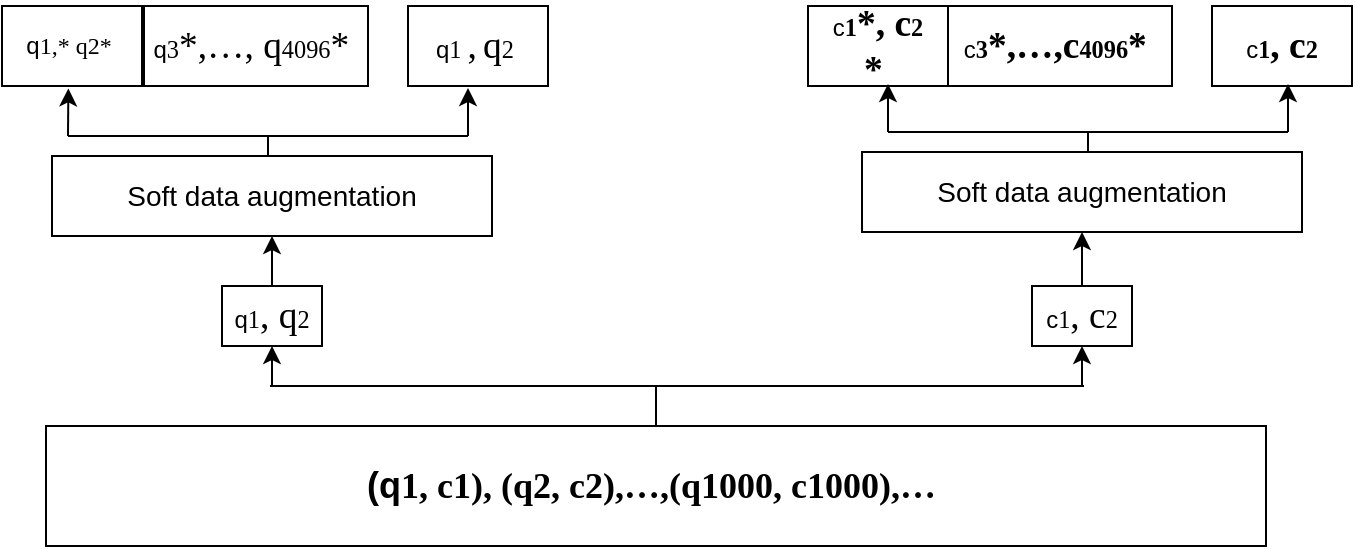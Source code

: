 <mxfile version="22.1.18" type="github">
  <diagram name="第 1 页" id="awsZ11LKHAH2snAvU0Er">
    <mxGraphModel dx="1436" dy="884" grid="1" gridSize="10" guides="1" tooltips="1" connect="1" arrows="1" fold="1" page="1" pageScale="1" pageWidth="827" pageHeight="1169" math="0" shadow="0">
      <root>
        <mxCell id="0" />
        <mxCell id="1" parent="0" />
        <mxCell id="aNl_W9AP3bxOsuSqv49G-1" value="&lt;div&gt;&lt;font style=&quot;font-size: 18px;&quot;&gt;&lt;b&gt;(q&lt;span style=&quot;font-family: Arial-BoldMT;&quot;&gt;1&lt;/span&gt;&lt;span style=&quot;font-family: Arial-BoldMT;&quot;&gt;, c&lt;/span&gt;&lt;span style=&quot;font-family: Arial-BoldMT;&quot;&gt;1&lt;/span&gt;&lt;span style=&quot;font-family: Arial-BoldMT;&quot;&gt;), (q&lt;/span&gt;&lt;span style=&quot;font-family: Arial-BoldMT;&quot;&gt;2&lt;/span&gt;&lt;span style=&quot;font-family: Arial-BoldMT;&quot;&gt;, c&lt;/span&gt;&lt;span style=&quot;font-family: Arial-BoldMT;&quot;&gt;2&lt;/span&gt;&lt;span style=&quot;font-family: Arial-BoldMT;&quot;&gt;),&lt;/span&gt;&lt;span style=&quot;font-family: 宋体;&quot;&gt;…&lt;/span&gt;&lt;span style=&quot;font-family: Arial-BoldMT;&quot;&gt;,(q&lt;/span&gt;&lt;span style=&quot;font-family: Arial-BoldMT;&quot;&gt;1000&lt;/span&gt;&lt;span style=&quot;font-family: Arial-BoldMT;&quot;&gt;, c&lt;/span&gt;&lt;span style=&quot;font-family: Arial-BoldMT;&quot;&gt;1000&lt;/span&gt;&lt;span style=&quot;font-family: Arial-BoldMT;&quot;&gt;),&lt;/span&gt;&lt;span style=&quot;font-family: 宋体;&quot;&gt;…&amp;nbsp;&lt;/span&gt;&lt;/b&gt;&lt;/font&gt;&lt;/div&gt;" style="rounded=0;whiteSpace=wrap;html=1;" vertex="1" parent="1">
          <mxGeometry x="109" y="1060" width="610" height="60" as="geometry" />
        </mxCell>
        <mxCell id="aNl_W9AP3bxOsuSqv49G-2" value="&lt;div&gt;&lt;font style=&quot;font-size: 14px;&quot;&gt;Soft data augmentation&lt;/font&gt;&lt;/div&gt;" style="rounded=0;whiteSpace=wrap;html=1;" vertex="1" parent="1">
          <mxGeometry x="112" y="925" width="220" height="40" as="geometry" />
        </mxCell>
        <mxCell id="aNl_W9AP3bxOsuSqv49G-4" value="&lt;div&gt;&lt;font style=&quot;font-size: 14px;&quot;&gt;Soft data augmentation&lt;/font&gt;&lt;/div&gt;" style="rounded=0;whiteSpace=wrap;html=1;" vertex="1" parent="1">
          <mxGeometry x="517" y="923" width="220" height="40" as="geometry" />
        </mxCell>
        <mxCell id="aNl_W9AP3bxOsuSqv49G-17" value="" style="edgeStyle=orthogonalEdgeStyle;rounded=0;orthogonalLoop=1;jettySize=auto;html=1;" edge="1" parent="1" source="aNl_W9AP3bxOsuSqv49G-5" target="aNl_W9AP3bxOsuSqv49G-2">
          <mxGeometry relative="1" as="geometry" />
        </mxCell>
        <mxCell id="aNl_W9AP3bxOsuSqv49G-5" value="&lt;div&gt;q&lt;span style=&quot;font-size: 9.12pt; font-family: Arial-BoldMT;&quot;&gt;1&lt;/span&gt;&lt;span style=&quot;font-size: 14.04pt; font-family: Arial-BoldMT;&quot;&gt;, q&lt;/span&gt;&lt;span style=&quot;font-size: 9.12pt; font-family: Arial-BoldMT;&quot;&gt;2&lt;/span&gt;&lt;/div&gt;" style="rounded=0;whiteSpace=wrap;html=1;" vertex="1" parent="1">
          <mxGeometry x="197" y="990" width="50" height="30" as="geometry" />
        </mxCell>
        <mxCell id="aNl_W9AP3bxOsuSqv49G-18" value="" style="edgeStyle=orthogonalEdgeStyle;rounded=0;orthogonalLoop=1;jettySize=auto;html=1;" edge="1" parent="1" source="aNl_W9AP3bxOsuSqv49G-6" target="aNl_W9AP3bxOsuSqv49G-4">
          <mxGeometry relative="1" as="geometry" />
        </mxCell>
        <mxCell id="aNl_W9AP3bxOsuSqv49G-6" value="&lt;div&gt;c&lt;span style=&quot;font-size: 9.12pt; font-family: Arial-BoldMT;&quot;&gt;1&lt;/span&gt;&lt;span style=&quot;font-size: 14.04pt; font-family: Arial-BoldMT;&quot;&gt;, c&lt;/span&gt;&lt;span style=&quot;font-size: 9.12pt; font-family: Arial-BoldMT;&quot;&gt;2&lt;/span&gt;&lt;/div&gt;" style="rounded=0;whiteSpace=wrap;html=1;" vertex="1" parent="1">
          <mxGeometry x="602" y="990" width="50" height="30" as="geometry" />
        </mxCell>
        <mxCell id="aNl_W9AP3bxOsuSqv49G-11" value="" style="endArrow=none;html=1;rounded=0;exitX=0.5;exitY=0;exitDx=0;exitDy=0;" edge="1" parent="1" source="aNl_W9AP3bxOsuSqv49G-1">
          <mxGeometry width="50" height="50" relative="1" as="geometry">
            <mxPoint x="390" y="860" as="sourcePoint" />
            <mxPoint x="414" y="1040" as="targetPoint" />
          </mxGeometry>
        </mxCell>
        <mxCell id="aNl_W9AP3bxOsuSqv49G-13" value="" style="endArrow=none;html=1;rounded=0;" edge="1" parent="1">
          <mxGeometry width="50" height="50" relative="1" as="geometry">
            <mxPoint x="221" y="1040" as="sourcePoint" />
            <mxPoint x="628" y="1040" as="targetPoint" />
          </mxGeometry>
        </mxCell>
        <mxCell id="aNl_W9AP3bxOsuSqv49G-15" value="" style="endArrow=classic;html=1;rounded=0;entryX=0.5;entryY=1;entryDx=0;entryDy=0;" edge="1" parent="1" target="aNl_W9AP3bxOsuSqv49G-5">
          <mxGeometry width="50" height="50" relative="1" as="geometry">
            <mxPoint x="222" y="1040" as="sourcePoint" />
            <mxPoint x="522" y="810" as="targetPoint" />
          </mxGeometry>
        </mxCell>
        <mxCell id="aNl_W9AP3bxOsuSqv49G-16" value="" style="endArrow=classic;html=1;rounded=0;entryX=0.5;entryY=1;entryDx=0;entryDy=0;" edge="1" parent="1" target="aNl_W9AP3bxOsuSqv49G-6">
          <mxGeometry width="50" height="50" relative="1" as="geometry">
            <mxPoint x="627" y="1040" as="sourcePoint" />
            <mxPoint x="517" y="980" as="targetPoint" />
          </mxGeometry>
        </mxCell>
        <mxCell id="aNl_W9AP3bxOsuSqv49G-19" value="&lt;div&gt;&lt;font style=&quot;font-size: 12px;&quot;&gt;q&lt;span style=&quot;font-family: Arial-BoldMT;&quot;&gt;1&lt;/span&gt;&lt;span style=&quot;font-family: Arial-BoldMT;&quot;&gt;,* q&lt;/span&gt;&lt;span style=&quot;font-family: Arial-BoldMT;&quot;&gt;2&lt;/span&gt;&lt;span style=&quot;font-family: Arial-BoldMT;&quot;&gt;*&amp;nbsp;&lt;/span&gt;&lt;/font&gt;&lt;/div&gt;" style="rounded=0;whiteSpace=wrap;html=1;" vertex="1" parent="1">
          <mxGeometry x="87" y="850" width="70" height="40" as="geometry" />
        </mxCell>
        <mxCell id="aNl_W9AP3bxOsuSqv49G-20" value="&lt;div&gt;q&lt;span style=&quot;font-size: 9.12pt; font-family: Arial-BoldMT;&quot;&gt;3&lt;/span&gt;&lt;span style=&quot;font-size: 14.04pt; font-family: Arial-BoldMT;&quot;&gt;*,&lt;/span&gt;&lt;span style=&quot;font-size: 14.04pt; font-family: 宋体;&quot;&gt;…&lt;/span&gt;&lt;span style=&quot;font-size: 14.04pt; font-family: Arial-BoldMT;&quot;&gt;, q&lt;/span&gt;&lt;span style=&quot;font-size: 9.12pt; font-family: Arial-BoldMT;&quot;&gt;4096&lt;/span&gt;&lt;span style=&quot;font-size: 14.04pt; font-family: Arial-BoldMT;&quot;&gt;*&amp;nbsp;&lt;/span&gt;&lt;/div&gt;" style="rounded=0;whiteSpace=wrap;html=1;" vertex="1" parent="1">
          <mxGeometry x="158" y="850" width="112" height="40" as="geometry" />
        </mxCell>
        <mxCell id="aNl_W9AP3bxOsuSqv49G-21" value="&lt;div&gt;q&lt;span style=&quot;font-size: 9.12pt; font-family: Arial-BoldMT;&quot;&gt;1 &lt;/span&gt;&lt;span style=&quot;font-size: 14.064pt; font-family: Arial-BoldMT;&quot;&gt;,&lt;/span&gt;&lt;span style=&quot;font-size: 9.12pt; font-family: Arial-BoldMT;&quot;&gt; &lt;/span&gt;&lt;span style=&quot;font-size: 14.064pt; font-family: Arial-BoldMT;&quot;&gt;q&lt;/span&gt;&lt;span style=&quot;font-size: 9.12pt; font-family: Arial-BoldMT;&quot;&gt;2&amp;nbsp;&lt;/span&gt;&lt;/div&gt;" style="rounded=0;whiteSpace=wrap;html=1;" vertex="1" parent="1">
          <mxGeometry x="290" y="850" width="70" height="40" as="geometry" />
        </mxCell>
        <mxCell id="aNl_W9AP3bxOsuSqv49G-25" value="&lt;div&gt;c&lt;span style=&quot;font-size: 9.12pt; font-family: Arial-BoldMT; font-weight: bold;&quot;&gt;1&lt;/span&gt;&lt;span style=&quot;font-size: 14.064pt; font-family: Arial-BoldMT; font-weight: bold;&quot;&gt;*, c&lt;/span&gt;&lt;span style=&quot;font-size: 9.12pt; font-family: Arial-BoldMT; font-weight: bold;&quot;&gt;2&lt;br/&gt;&lt;/span&gt;&lt;span style=&quot;font-size: 14.064pt; font-family: Arial-BoldMT; font-weight: bold;&quot;&gt;*&amp;nbsp;&lt;/span&gt;&lt;/div&gt;" style="rounded=0;whiteSpace=wrap;html=1;" vertex="1" parent="1">
          <mxGeometry x="490" y="850" width="70" height="40" as="geometry" />
        </mxCell>
        <mxCell id="aNl_W9AP3bxOsuSqv49G-26" value="&lt;div&gt;c&lt;span style=&quot;font-size: 9.12pt; font-family: Arial-BoldMT; font-weight: bold;&quot;&gt;3&lt;/span&gt;&lt;span style=&quot;font-size: 14.04pt; font-family: Arial-BoldMT; font-weight: bold;&quot;&gt;*,&lt;/span&gt;&lt;span style=&quot;font-size: 14.04pt; font-family: 宋体; font-weight: bold;&quot;&gt;…&lt;/span&gt;&lt;span style=&quot;font-size: 14.04pt; font-family: Arial-BoldMT; font-weight: bold;&quot;&gt;,c&lt;/span&gt;&lt;span style=&quot;font-size: 9.12pt; font-family: Arial-BoldMT; font-weight: bold;&quot;&gt;4096&lt;/span&gt;&lt;span style=&quot;font-size: 14.04pt; font-family: Arial-BoldMT; font-weight: bold;&quot;&gt;*&amp;nbsp;&lt;/span&gt;&lt;/div&gt;" style="rounded=0;whiteSpace=wrap;html=1;" vertex="1" parent="1">
          <mxGeometry x="560" y="850" width="112" height="40" as="geometry" />
        </mxCell>
        <mxCell id="aNl_W9AP3bxOsuSqv49G-27" value="&lt;div&gt;c&lt;span style=&quot;font-size: 9.12pt; font-family: Arial-BoldMT; font-weight: bold;&quot;&gt;1&lt;/span&gt;&lt;span style=&quot;font-size: 14.064pt; font-family: Arial-BoldMT; font-weight: bold;&quot;&gt;, c&lt;/span&gt;&lt;span style=&quot;font-size: 9.12pt; font-family: Arial-BoldMT; font-weight: bold;&quot;&gt;2&lt;/span&gt;&lt;/div&gt;" style="rounded=0;whiteSpace=wrap;html=1;" vertex="1" parent="1">
          <mxGeometry x="692" y="850" width="70" height="40" as="geometry" />
        </mxCell>
        <mxCell id="aNl_W9AP3bxOsuSqv49G-30" value="" style="endArrow=none;html=1;rounded=0;" edge="1" parent="1">
          <mxGeometry width="50" height="50" relative="1" as="geometry">
            <mxPoint x="220" y="925" as="sourcePoint" />
            <mxPoint x="220" y="915" as="targetPoint" />
          </mxGeometry>
        </mxCell>
        <mxCell id="aNl_W9AP3bxOsuSqv49G-31" value="" style="endArrow=none;html=1;rounded=0;" edge="1" parent="1">
          <mxGeometry width="50" height="50" relative="1" as="geometry">
            <mxPoint x="120" y="915" as="sourcePoint" />
            <mxPoint x="320" y="915" as="targetPoint" />
          </mxGeometry>
        </mxCell>
        <mxCell id="aNl_W9AP3bxOsuSqv49G-32" value="" style="endArrow=classic;html=1;rounded=0;entryX=0.474;entryY=1.03;entryDx=0;entryDy=0;entryPerimeter=0;" edge="1" parent="1" target="aNl_W9AP3bxOsuSqv49G-19">
          <mxGeometry width="50" height="50" relative="1" as="geometry">
            <mxPoint x="120" y="915" as="sourcePoint" />
            <mxPoint x="119.83" y="892.68" as="targetPoint" />
          </mxGeometry>
        </mxCell>
        <mxCell id="aNl_W9AP3bxOsuSqv49G-35" value="" style="endArrow=classic;html=1;rounded=0;entryX=0.474;entryY=1.03;entryDx=0;entryDy=0;entryPerimeter=0;" edge="1" parent="1">
          <mxGeometry width="50" height="50" relative="1" as="geometry">
            <mxPoint x="320" y="915" as="sourcePoint" />
            <mxPoint x="320" y="891" as="targetPoint" />
          </mxGeometry>
        </mxCell>
        <mxCell id="aNl_W9AP3bxOsuSqv49G-37" value="" style="endArrow=none;html=1;rounded=0;" edge="1" parent="1">
          <mxGeometry width="50" height="50" relative="1" as="geometry">
            <mxPoint x="630" y="923" as="sourcePoint" />
            <mxPoint x="630" y="913" as="targetPoint" />
          </mxGeometry>
        </mxCell>
        <mxCell id="aNl_W9AP3bxOsuSqv49G-38" value="" style="endArrow=none;html=1;rounded=0;" edge="1" parent="1">
          <mxGeometry width="50" height="50" relative="1" as="geometry">
            <mxPoint x="530" y="913" as="sourcePoint" />
            <mxPoint x="730" y="913" as="targetPoint" />
          </mxGeometry>
        </mxCell>
        <mxCell id="aNl_W9AP3bxOsuSqv49G-39" value="" style="endArrow=classic;html=1;rounded=0;entryX=0.474;entryY=1.03;entryDx=0;entryDy=0;entryPerimeter=0;" edge="1" parent="1">
          <mxGeometry width="50" height="50" relative="1" as="geometry">
            <mxPoint x="530" y="913" as="sourcePoint" />
            <mxPoint x="530" y="889" as="targetPoint" />
          </mxGeometry>
        </mxCell>
        <mxCell id="aNl_W9AP3bxOsuSqv49G-40" value="" style="endArrow=classic;html=1;rounded=0;entryX=0.474;entryY=1.03;entryDx=0;entryDy=0;entryPerimeter=0;" edge="1" parent="1">
          <mxGeometry width="50" height="50" relative="1" as="geometry">
            <mxPoint x="730" y="913" as="sourcePoint" />
            <mxPoint x="730" y="889" as="targetPoint" />
          </mxGeometry>
        </mxCell>
      </root>
    </mxGraphModel>
  </diagram>
</mxfile>
